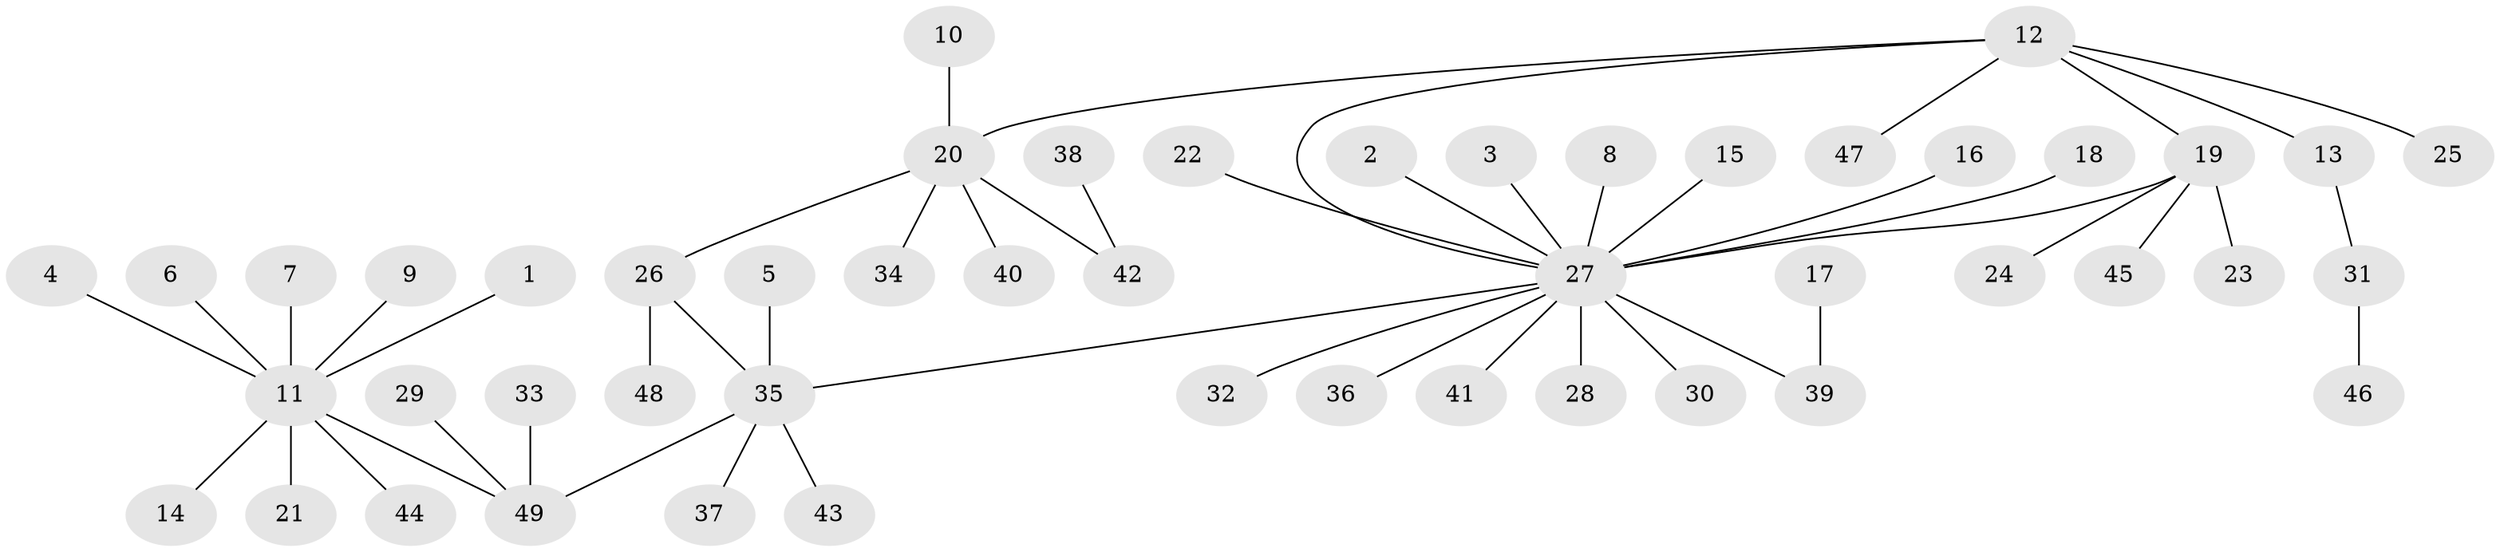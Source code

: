 // original degree distribution, {7: 0.01020408163265306, 8: 0.030612244897959183, 2: 0.1836734693877551, 1: 0.6326530612244898, 19: 0.01020408163265306, 3: 0.05102040816326531, 4: 0.061224489795918366, 5: 0.01020408163265306, 10: 0.01020408163265306}
// Generated by graph-tools (version 1.1) at 2025/01/03/09/25 03:01:39]
// undirected, 49 vertices, 50 edges
graph export_dot {
graph [start="1"]
  node [color=gray90,style=filled];
  1;
  2;
  3;
  4;
  5;
  6;
  7;
  8;
  9;
  10;
  11;
  12;
  13;
  14;
  15;
  16;
  17;
  18;
  19;
  20;
  21;
  22;
  23;
  24;
  25;
  26;
  27;
  28;
  29;
  30;
  31;
  32;
  33;
  34;
  35;
  36;
  37;
  38;
  39;
  40;
  41;
  42;
  43;
  44;
  45;
  46;
  47;
  48;
  49;
  1 -- 11 [weight=1.0];
  2 -- 27 [weight=1.0];
  3 -- 27 [weight=1.0];
  4 -- 11 [weight=1.0];
  5 -- 35 [weight=1.0];
  6 -- 11 [weight=1.0];
  7 -- 11 [weight=1.0];
  8 -- 27 [weight=1.0];
  9 -- 11 [weight=1.0];
  10 -- 20 [weight=1.0];
  11 -- 14 [weight=1.0];
  11 -- 21 [weight=1.0];
  11 -- 44 [weight=1.0];
  11 -- 49 [weight=1.0];
  12 -- 13 [weight=1.0];
  12 -- 19 [weight=1.0];
  12 -- 20 [weight=1.0];
  12 -- 25 [weight=1.0];
  12 -- 27 [weight=1.0];
  12 -- 47 [weight=1.0];
  13 -- 31 [weight=1.0];
  15 -- 27 [weight=1.0];
  16 -- 27 [weight=1.0];
  17 -- 39 [weight=1.0];
  18 -- 27 [weight=1.0];
  19 -- 23 [weight=1.0];
  19 -- 24 [weight=1.0];
  19 -- 27 [weight=1.0];
  19 -- 45 [weight=1.0];
  20 -- 26 [weight=1.0];
  20 -- 34 [weight=1.0];
  20 -- 40 [weight=1.0];
  20 -- 42 [weight=1.0];
  22 -- 27 [weight=1.0];
  26 -- 35 [weight=1.0];
  26 -- 48 [weight=1.0];
  27 -- 28 [weight=1.0];
  27 -- 30 [weight=1.0];
  27 -- 32 [weight=1.0];
  27 -- 35 [weight=1.0];
  27 -- 36 [weight=1.0];
  27 -- 39 [weight=2.0];
  27 -- 41 [weight=1.0];
  29 -- 49 [weight=1.0];
  31 -- 46 [weight=1.0];
  33 -- 49 [weight=2.0];
  35 -- 37 [weight=1.0];
  35 -- 43 [weight=1.0];
  35 -- 49 [weight=1.0];
  38 -- 42 [weight=1.0];
}
